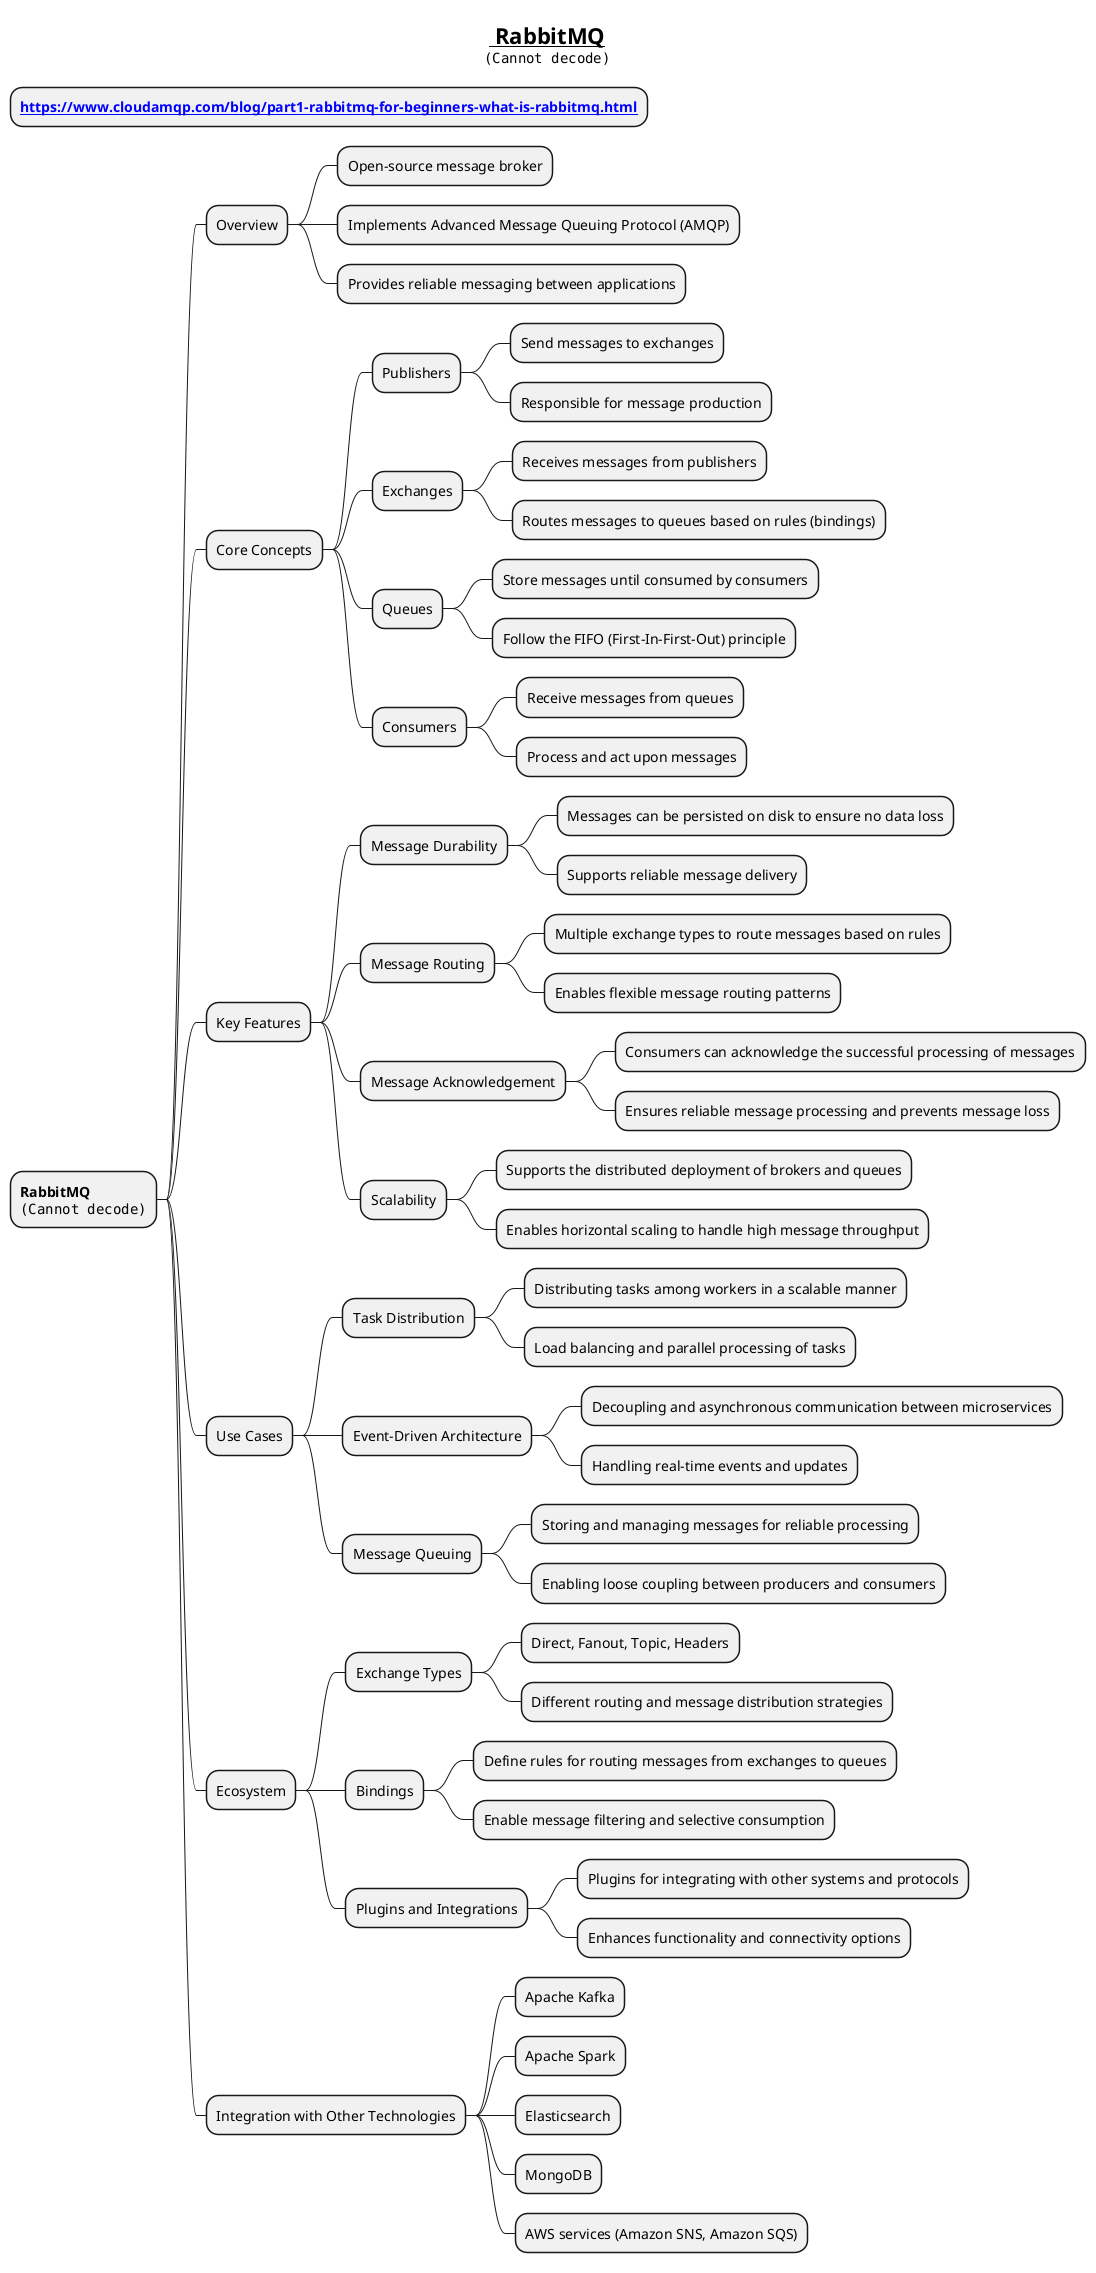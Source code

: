 @startmindmap
title =__ RabbitMQ__ \n<img:images/img_4.png>

* **[[https://www.cloudamqp.com/blog/part1-rabbitmq-for-beginners-what-is-rabbitmq.html ]]**
* **RabbitMQ** \n<img:images/img_3.png>
** Overview
*** Open-source message broker
*** Implements Advanced Message Queuing Protocol (AMQP)
*** Provides reliable messaging between applications
** Core Concepts
*** Publishers
**** Send messages to exchanges
**** Responsible for message production
*** Exchanges
**** Receives messages from publishers
**** Routes messages to queues based on rules (bindings)
*** Queues
**** Store messages until consumed by consumers
**** Follow the FIFO (First-In-First-Out) principle
*** Consumers
**** Receive messages from queues
**** Process and act upon messages
** Key Features
*** Message Durability
**** Messages can be persisted on disk to ensure no data loss
**** Supports reliable message delivery
*** Message Routing
**** Multiple exchange types to route messages based on rules
**** Enables flexible message routing patterns
*** Message Acknowledgement
**** Consumers can acknowledge the successful processing of messages
**** Ensures reliable message processing and prevents message loss
*** Scalability
**** Supports the distributed deployment of brokers and queues
**** Enables horizontal scaling to handle high message throughput
** Use Cases
*** Task Distribution
**** Distributing tasks among workers in a scalable manner
**** Load balancing and parallel processing of tasks
*** Event-Driven Architecture
**** Decoupling and asynchronous communication between microservices
**** Handling real-time events and updates
*** Message Queuing
**** Storing and managing messages for reliable processing
**** Enabling loose coupling between producers and consumers
** Ecosystem
*** Exchange Types
**** Direct, Fanout, Topic, Headers
**** Different routing and message distribution strategies
*** Bindings
**** Define rules for routing messages from exchanges to queues
**** Enable message filtering and selective consumption
*** Plugins and Integrations
**** Plugins for integrating with other systems and protocols
**** Enhances functionality and connectivity options
** Integration with Other Technologies
*** Apache Kafka
*** Apache Spark
*** Elasticsearch
*** MongoDB
*** AWS services (Amazon SNS, Amazon SQS)
@endmindmap
